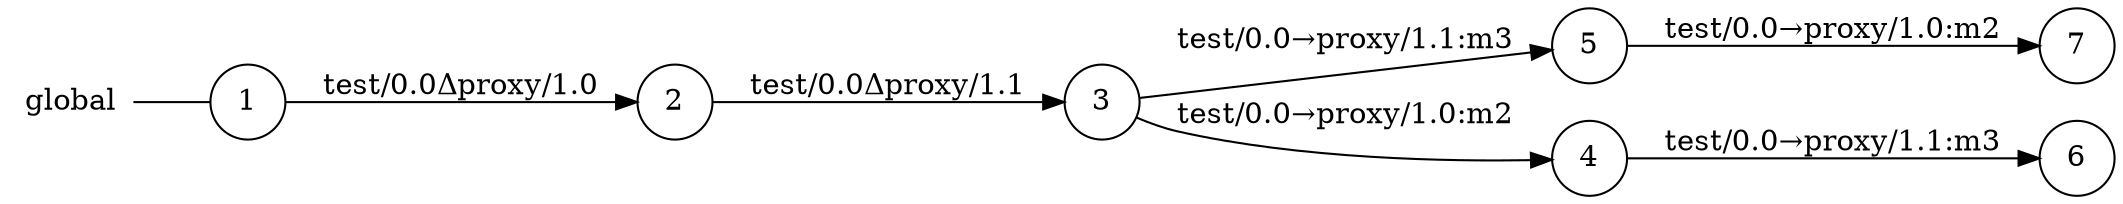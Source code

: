 digraph global {
	rankdir="LR";
	n_0 [label="global", shape="plaintext"];
	n_1 [id="5", shape=circle, label="5"];
	n_2 [id="6", shape=circle, label="6"];
	n_3 [id="1", shape=circle, label="1"];
	n_0 -> n_3 [arrowhead=none];
	n_4 [id="2", shape=circle, label="2"];
	n_5 [id="4", shape=circle, label="4"];
	n_6 [id="7", shape=circle, label="7"];
	n_7 [id="3", shape=circle, label="3"];

	n_4 -> n_7 [id="[$e|1]", label="test/0.0Δproxy/1.1"];
	n_7 -> n_5 [id="[$e|2]", label="test/0.0→proxy/1.0:m2"];
	n_7 -> n_1 [id="[$e|3]", label="test/0.0→proxy/1.1:m3"];
	n_3 -> n_4 [id="[$e|0]", label="test/0.0Δproxy/1.0"];
	n_5 -> n_2 [id="[$e|4]", label="test/0.0→proxy/1.1:m3"];
	n_1 -> n_6 [id="[$e|5]", label="test/0.0→proxy/1.0:m2"];
}
